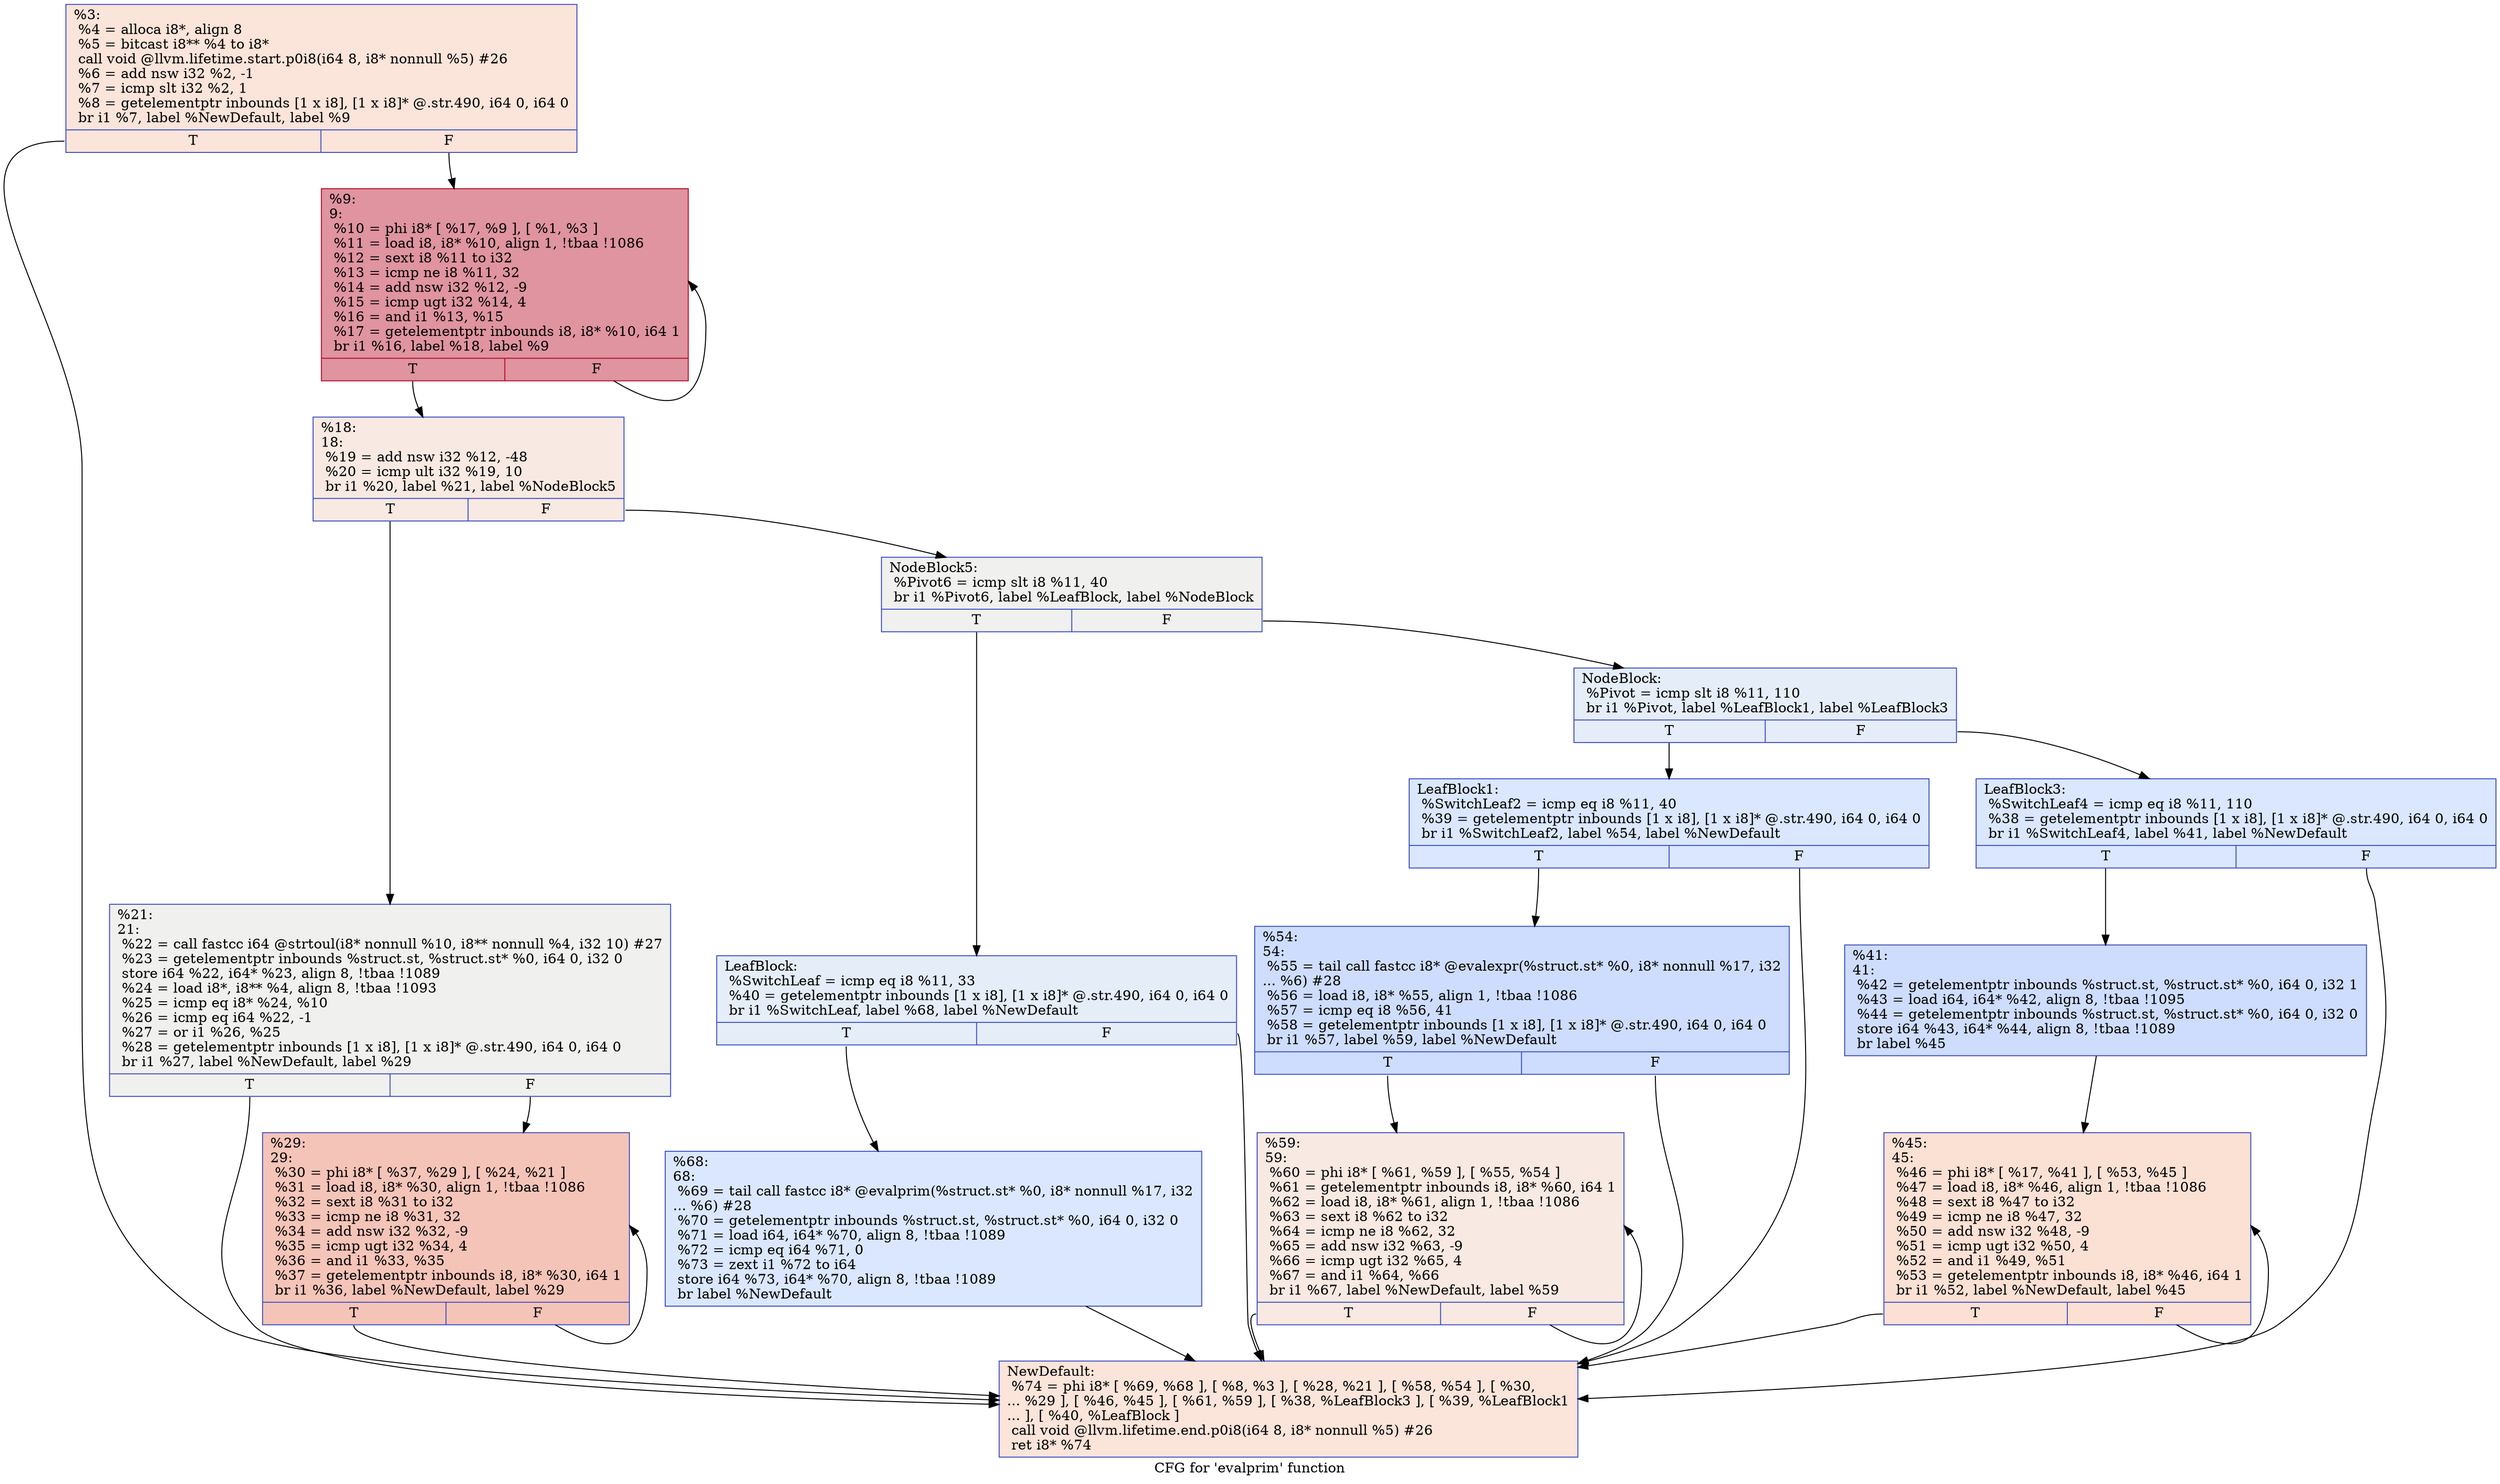 digraph "CFG for 'evalprim' function" {
	label="CFG for 'evalprim' function";

	Node0x25a41d0 [shape=record,color="#3d50c3ff", style=filled, fillcolor="#f5c1a970",label="{%3:\l  %4 = alloca i8*, align 8\l  %5 = bitcast i8** %4 to i8*\l  call void @llvm.lifetime.start.p0i8(i64 8, i8* nonnull %5) #26\l  %6 = add nsw i32 %2, -1\l  %7 = icmp slt i32 %2, 1\l  %8 = getelementptr inbounds [1 x i8], [1 x i8]* @.str.490, i64 0, i64 0\l  br i1 %7, label %NewDefault, label %9\l|{<s0>T|<s1>F}}"];
	Node0x25a41d0:s0 -> Node0x25a5140;
	Node0x25a41d0:s1 -> Node0x25a4ce0;
	Node0x25a4ce0 [shape=record,color="#b70d28ff", style=filled, fillcolor="#b70d2870",label="{%9:\l9:                                                \l  %10 = phi i8* [ %17, %9 ], [ %1, %3 ]\l  %11 = load i8, i8* %10, align 1, !tbaa !1086\l  %12 = sext i8 %11 to i32\l  %13 = icmp ne i8 %11, 32\l  %14 = add nsw i32 %12, -9\l  %15 = icmp ugt i32 %14, 4\l  %16 = and i1 %13, %15\l  %17 = getelementptr inbounds i8, i8* %10, i64 1\l  br i1 %16, label %18, label %9\l|{<s0>T|<s1>F}}"];
	Node0x25a4ce0:s0 -> Node0x25a4d30;
	Node0x25a4ce0:s1 -> Node0x25a4ce0;
	Node0x25a4d30 [shape=record,color="#3d50c3ff", style=filled, fillcolor="#efcebd70",label="{%18:\l18:                                               \l  %19 = add nsw i32 %12, -48\l  %20 = icmp ult i32 %19, 10\l  br i1 %20, label %21, label %NodeBlock5\l|{<s0>T|<s1>F}}"];
	Node0x25a4d30:s0 -> Node0x25a4d80;
	Node0x25a4d30:s1 -> Node0x25a4e20;
	Node0x25a4d80 [shape=record,color="#3d50c3ff", style=filled, fillcolor="#dedcdb70",label="{%21:\l21:                                               \l  %22 = call fastcc i64 @strtoul(i8* nonnull %10, i8** nonnull %4, i32 10) #27\l  %23 = getelementptr inbounds %struct.st, %struct.st* %0, i64 0, i32 0\l  store i64 %22, i64* %23, align 8, !tbaa !1089\l  %24 = load i8*, i8** %4, align 8, !tbaa !1093\l  %25 = icmp eq i8* %24, %10\l  %26 = icmp eq i64 %22, -1\l  %27 = or i1 %26, %25\l  %28 = getelementptr inbounds [1 x i8], [1 x i8]* @.str.490, i64 0, i64 0\l  br i1 %27, label %NewDefault, label %29\l|{<s0>T|<s1>F}}"];
	Node0x25a4d80:s0 -> Node0x25a5140;
	Node0x25a4d80:s1 -> Node0x25a4dd0;
	Node0x25a4dd0 [shape=record,color="#3d50c3ff", style=filled, fillcolor="#e97a5f70",label="{%29:\l29:                                               \l  %30 = phi i8* [ %37, %29 ], [ %24, %21 ]\l  %31 = load i8, i8* %30, align 1, !tbaa !1086\l  %32 = sext i8 %31 to i32\l  %33 = icmp ne i8 %31, 32\l  %34 = add nsw i32 %32, -9\l  %35 = icmp ugt i32 %34, 4\l  %36 = and i1 %33, %35\l  %37 = getelementptr inbounds i8, i8* %30, i64 1\l  br i1 %36, label %NewDefault, label %29\l|{<s0>T|<s1>F}}"];
	Node0x25a4dd0:s0 -> Node0x25a5140;
	Node0x25a4dd0:s1 -> Node0x25a4dd0;
	Node0x25a4e20 [shape=record,color="#3d50c3ff", style=filled, fillcolor="#dedcdb70",label="{NodeBlock5:                                       \l  %Pivot6 = icmp slt i8 %11, 40\l  br i1 %Pivot6, label %LeafBlock, label %NodeBlock\l|{<s0>T|<s1>F}}"];
	Node0x25a4e20:s0 -> Node0x25a4f60;
	Node0x25a4e20:s1 -> Node0x25a4e70;
	Node0x25a4e70 [shape=record,color="#3d50c3ff", style=filled, fillcolor="#c5d6f270",label="{NodeBlock:                                        \l  %Pivot = icmp slt i8 %11, 110\l  br i1 %Pivot, label %LeafBlock1, label %LeafBlock3\l|{<s0>T|<s1>F}}"];
	Node0x25a4e70:s0 -> Node0x25a4f10;
	Node0x25a4e70:s1 -> Node0x25a4ec0;
	Node0x25a4ec0 [shape=record,color="#3d50c3ff", style=filled, fillcolor="#abc8fd70",label="{LeafBlock3:                                       \l  %SwitchLeaf4 = icmp eq i8 %11, 110\l  %38 = getelementptr inbounds [1 x i8], [1 x i8]* @.str.490, i64 0, i64 0\l  br i1 %SwitchLeaf4, label %41, label %NewDefault\l|{<s0>T|<s1>F}}"];
	Node0x25a4ec0:s0 -> Node0x25a4fb0;
	Node0x25a4ec0:s1 -> Node0x25a5140;
	Node0x25a4f10 [shape=record,color="#3d50c3ff", style=filled, fillcolor="#abc8fd70",label="{LeafBlock1:                                       \l  %SwitchLeaf2 = icmp eq i8 %11, 40\l  %39 = getelementptr inbounds [1 x i8], [1 x i8]* @.str.490, i64 0, i64 0\l  br i1 %SwitchLeaf2, label %54, label %NewDefault\l|{<s0>T|<s1>F}}"];
	Node0x25a4f10:s0 -> Node0x25a5050;
	Node0x25a4f10:s1 -> Node0x25a5140;
	Node0x25a4f60 [shape=record,color="#3d50c3ff", style=filled, fillcolor="#c5d6f270",label="{LeafBlock:                                        \l  %SwitchLeaf = icmp eq i8 %11, 33\l  %40 = getelementptr inbounds [1 x i8], [1 x i8]* @.str.490, i64 0, i64 0\l  br i1 %SwitchLeaf, label %68, label %NewDefault\l|{<s0>T|<s1>F}}"];
	Node0x25a4f60:s0 -> Node0x25a50f0;
	Node0x25a4f60:s1 -> Node0x25a5140;
	Node0x25a4fb0 [shape=record,color="#3d50c3ff", style=filled, fillcolor="#8fb1fe70",label="{%41:\l41:                                               \l  %42 = getelementptr inbounds %struct.st, %struct.st* %0, i64 0, i32 1\l  %43 = load i64, i64* %42, align 8, !tbaa !1095\l  %44 = getelementptr inbounds %struct.st, %struct.st* %0, i64 0, i32 0\l  store i64 %43, i64* %44, align 8, !tbaa !1089\l  br label %45\l}"];
	Node0x25a4fb0 -> Node0x25a5000;
	Node0x25a5000 [shape=record,color="#3d50c3ff", style=filled, fillcolor="#f7b99e70",label="{%45:\l45:                                               \l  %46 = phi i8* [ %17, %41 ], [ %53, %45 ]\l  %47 = load i8, i8* %46, align 1, !tbaa !1086\l  %48 = sext i8 %47 to i32\l  %49 = icmp ne i8 %47, 32\l  %50 = add nsw i32 %48, -9\l  %51 = icmp ugt i32 %50, 4\l  %52 = and i1 %49, %51\l  %53 = getelementptr inbounds i8, i8* %46, i64 1\l  br i1 %52, label %NewDefault, label %45\l|{<s0>T|<s1>F}}"];
	Node0x25a5000:s0 -> Node0x25a5140;
	Node0x25a5000:s1 -> Node0x25a5000;
	Node0x25a5050 [shape=record,color="#3d50c3ff", style=filled, fillcolor="#8fb1fe70",label="{%54:\l54:                                               \l  %55 = tail call fastcc i8* @evalexpr(%struct.st* %0, i8* nonnull %17, i32\l... %6) #28\l  %56 = load i8, i8* %55, align 1, !tbaa !1086\l  %57 = icmp eq i8 %56, 41\l  %58 = getelementptr inbounds [1 x i8], [1 x i8]* @.str.490, i64 0, i64 0\l  br i1 %57, label %59, label %NewDefault\l|{<s0>T|<s1>F}}"];
	Node0x25a5050:s0 -> Node0x25a50a0;
	Node0x25a5050:s1 -> Node0x25a5140;
	Node0x25a50a0 [shape=record,color="#3d50c3ff", style=filled, fillcolor="#efcebd70",label="{%59:\l59:                                               \l  %60 = phi i8* [ %61, %59 ], [ %55, %54 ]\l  %61 = getelementptr inbounds i8, i8* %60, i64 1\l  %62 = load i8, i8* %61, align 1, !tbaa !1086\l  %63 = sext i8 %62 to i32\l  %64 = icmp ne i8 %62, 32\l  %65 = add nsw i32 %63, -9\l  %66 = icmp ugt i32 %65, 4\l  %67 = and i1 %64, %66\l  br i1 %67, label %NewDefault, label %59\l|{<s0>T|<s1>F}}"];
	Node0x25a50a0:s0 -> Node0x25a5140;
	Node0x25a50a0:s1 -> Node0x25a50a0;
	Node0x25a50f0 [shape=record,color="#3d50c3ff", style=filled, fillcolor="#abc8fd70",label="{%68:\l68:                                               \l  %69 = tail call fastcc i8* @evalprim(%struct.st* %0, i8* nonnull %17, i32\l... %6) #28\l  %70 = getelementptr inbounds %struct.st, %struct.st* %0, i64 0, i32 0\l  %71 = load i64, i64* %70, align 8, !tbaa !1089\l  %72 = icmp eq i64 %71, 0\l  %73 = zext i1 %72 to i64\l  store i64 %73, i64* %70, align 8, !tbaa !1089\l  br label %NewDefault\l}"];
	Node0x25a50f0 -> Node0x25a5140;
	Node0x25a5140 [shape=record,color="#3d50c3ff", style=filled, fillcolor="#f5c1a970",label="{NewDefault:                                       \l  %74 = phi i8* [ %69, %68 ], [ %8, %3 ], [ %28, %21 ], [ %58, %54 ], [ %30,\l... %29 ], [ %46, %45 ], [ %61, %59 ], [ %38, %LeafBlock3 ], [ %39, %LeafBlock1\l... ], [ %40, %LeafBlock ]\l  call void @llvm.lifetime.end.p0i8(i64 8, i8* nonnull %5) #26\l  ret i8* %74\l}"];
}
